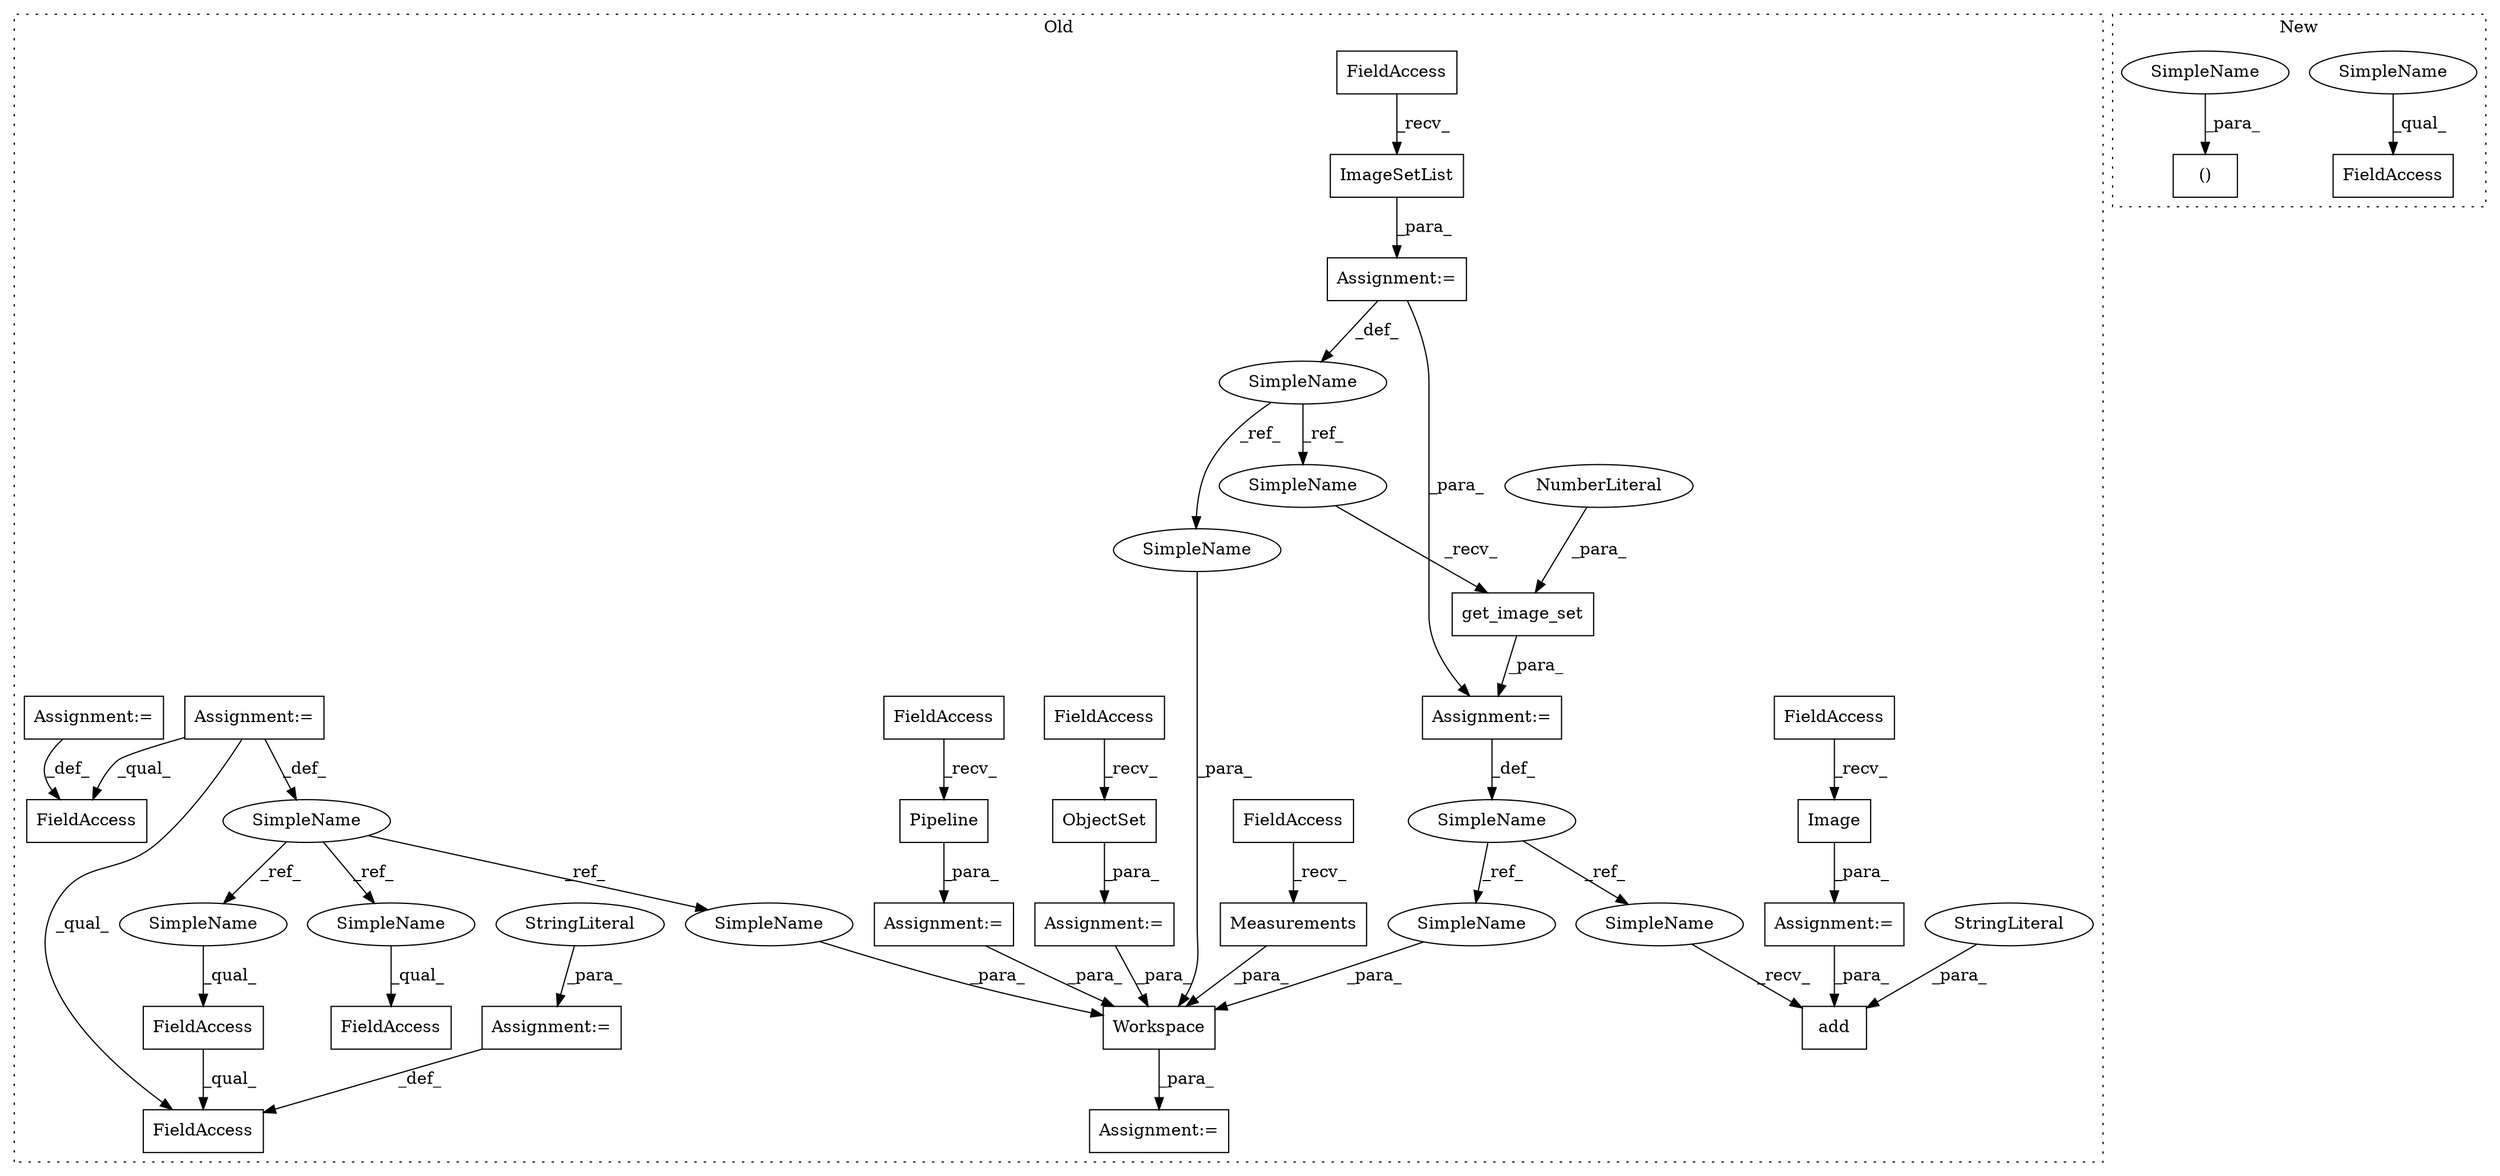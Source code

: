 digraph G {
subgraph cluster0 {
1 [label="ObjectSet" a="32" s="17126" l="11" shape="box"];
3 [label="FieldAccess" a="22" s="17105" l="12" shape="box"];
4 [label="Assignment:=" a="7" s="18377" l="1" shape="box"];
5 [label="Measurements" a="32" s="17901" l="14" shape="box"];
7 [label="ImageSetList" a="32" s="17168" l="14" shape="box"];
8 [label="add" a="32" s="17846,17866" l="4,1" shape="box"];
9 [label="get_image_set" a="32" s="17820,17835" l="14,1" shape="box"];
10 [label="NumberLiteral" a="34" s="17834" l="1" shape="ellipse"];
11 [label="SimpleName" a="42" s="17143" l="3" shape="ellipse"];
12 [label="Workspace" a="32" s="18401,18433" l="10,1" shape="box"];
13 [label="SimpleName" a="42" s="17812" l="3" shape="ellipse"];
14 [label="Image" a="32" s="17402,17411" l="6,1" shape="box"];
15 [label="SimpleName" a="42" s="17921" l="6" shape="ellipse"];
16 [label="FieldAccess" a="22" s="18087" l="17" shape="box"];
17 [label="StringLiteral" a="45" s="17850" l="10" shape="ellipse"];
18 [label="FieldAccess" a="22" s="17381" l="12" shape="box"];
19 [label="Pipeline" a="32" s="17085" l="10" shape="box"];
20 [label="FieldAccess" a="22" s="17147" l="12" shape="box"];
21 [label="FieldAccess" a="22" s="18043" l="19" shape="box"];
22 [label="FieldAccess" a="22" s="17063" l="12" shape="box"];
23 [label="FieldAccess" a="22" s="17875" l="12" shape="box"];
24 [label="FieldAccess" a="22" s="18043" l="25" shape="box"];
25 [label="Assignment:=" a="7" s="17927" l="1" shape="box"];
26 [label="FieldAccess" a="22" s="17999" l="28" shape="box"];
27 [label="Assignment:=" a="7" s="17815" l="1" shape="box"];
28 [label="Assignment:=" a="7" s="17104" l="1" shape="box"];
29 [label="Assignment:=" a="7" s="17146" l="1" shape="box"];
30 [label="Assignment:=" a="7" s="18068" l="1" shape="box"];
31 [label="StringLiteral" a="45" s="18069" l="12" shape="ellipse"];
32 [label="Assignment:=" a="7" s="17380" l="1" shape="box"];
33 [label="Assignment:=" a="7" s="18027" l="1" shape="box"];
34 [label="Assignment:=" a="7" s="17062" l="1" shape="box"];
35 [label="SimpleName" a="42" s="18087" l="6" shape="ellipse"];
36 [label="SimpleName" a="42" s="18413" l="6" shape="ellipse"];
37 [label="SimpleName" a="42" s="18043" l="6" shape="ellipse"];
40 [label="SimpleName" a="42" s="18430" l="3" shape="ellipse"];
41 [label="SimpleName" a="42" s="17816" l="3" shape="ellipse"];
42 [label="SimpleName" a="42" s="18420" l="3" shape="ellipse"];
43 [label="SimpleName" a="42" s="17842" l="3" shape="ellipse"];
label = "Old";
style="dotted";
}
subgraph cluster1 {
2 [label="()" a="106" s="17043" l="28" shape="box"];
6 [label="FieldAccess" a="22" s="17380" l="22" shape="box"];
38 [label="SimpleName" a="42" s="17380" l="9" shape="ellipse"];
39 [label="SimpleName" a="42" s="17043" l="9" shape="ellipse"];
label = "New";
style="dotted";
}
1 -> 28 [label="_para_"];
3 -> 1 [label="_recv_"];
5 -> 12 [label="_para_"];
7 -> 29 [label="_para_"];
9 -> 27 [label="_para_"];
10 -> 9 [label="_para_"];
11 -> 41 [label="_ref_"];
11 -> 40 [label="_ref_"];
12 -> 4 [label="_para_"];
13 -> 42 [label="_ref_"];
13 -> 43 [label="_ref_"];
14 -> 32 [label="_para_"];
15 -> 37 [label="_ref_"];
15 -> 36 [label="_ref_"];
15 -> 35 [label="_ref_"];
17 -> 8 [label="_para_"];
18 -> 14 [label="_recv_"];
19 -> 34 [label="_para_"];
20 -> 7 [label="_recv_"];
21 -> 24 [label="_qual_"];
22 -> 19 [label="_recv_"];
23 -> 5 [label="_recv_"];
25 -> 26 [label="_qual_"];
25 -> 15 [label="_def_"];
25 -> 24 [label="_qual_"];
27 -> 13 [label="_def_"];
28 -> 12 [label="_para_"];
29 -> 27 [label="_para_"];
29 -> 11 [label="_def_"];
30 -> 24 [label="_def_"];
31 -> 30 [label="_para_"];
32 -> 8 [label="_para_"];
33 -> 26 [label="_def_"];
34 -> 12 [label="_para_"];
35 -> 16 [label="_qual_"];
36 -> 12 [label="_para_"];
37 -> 21 [label="_qual_"];
38 -> 6 [label="_qual_"];
39 -> 2 [label="_para_"];
40 -> 12 [label="_para_"];
41 -> 9 [label="_recv_"];
42 -> 12 [label="_para_"];
43 -> 8 [label="_recv_"];
}